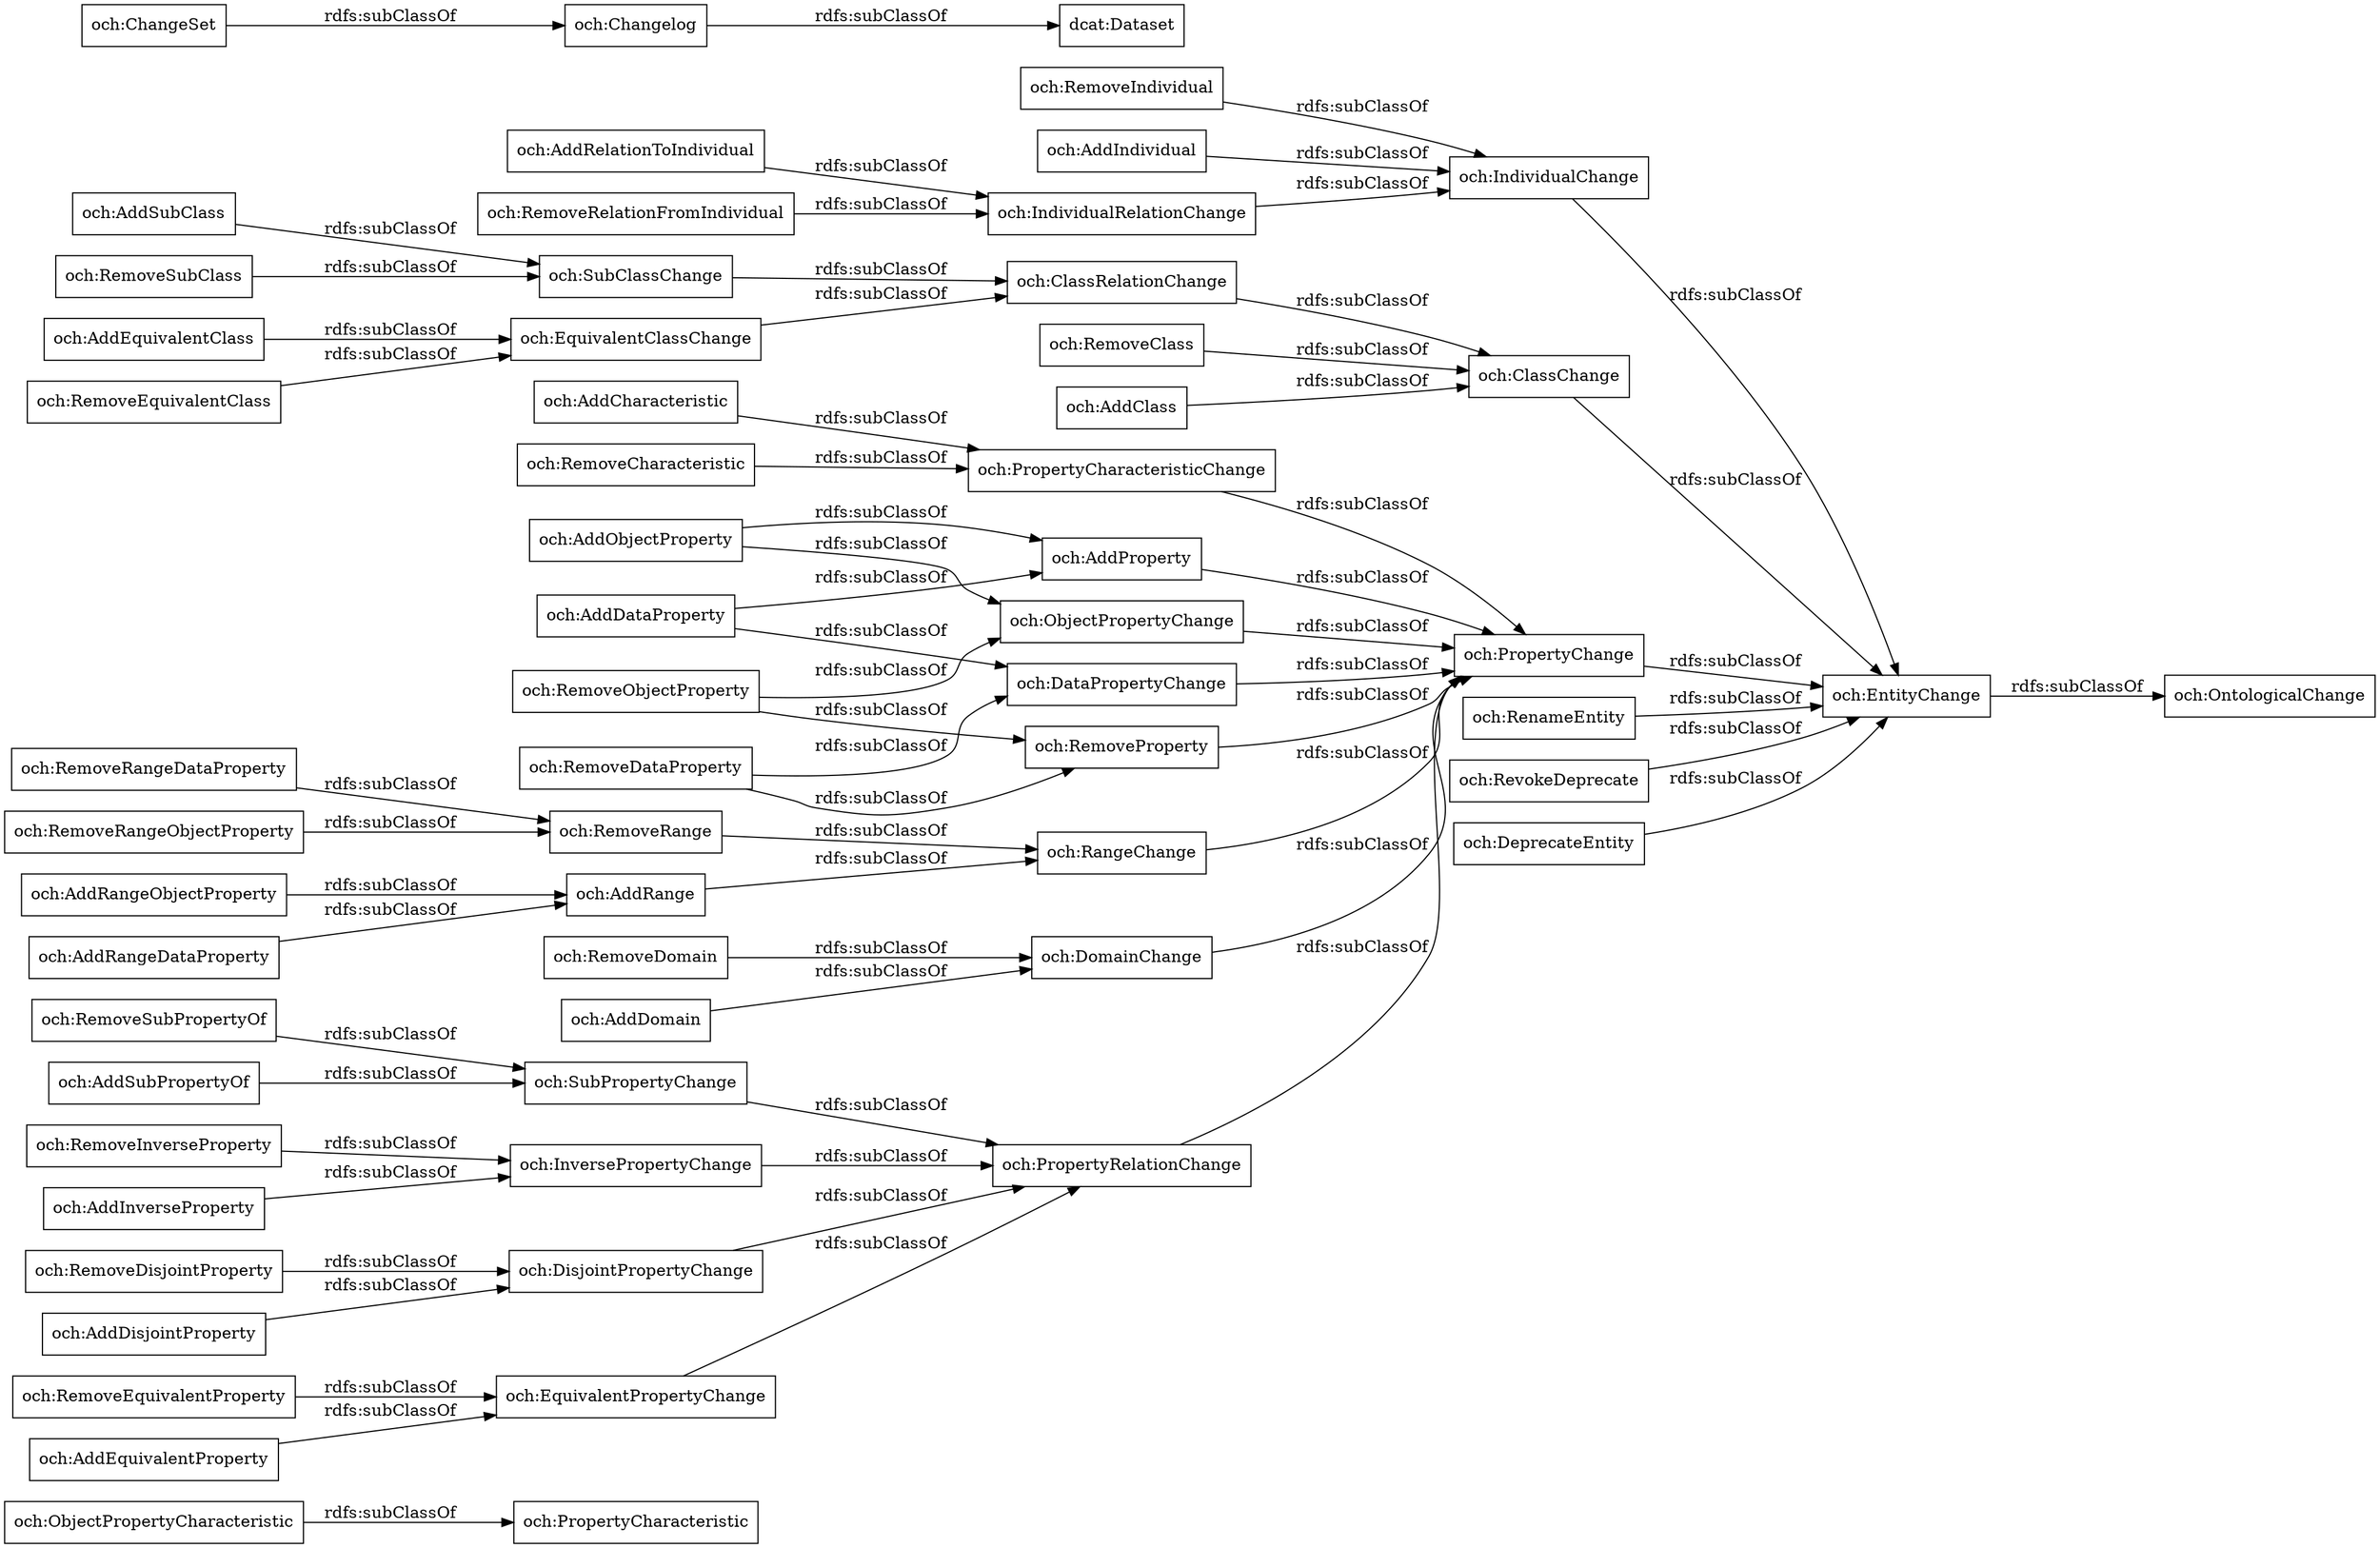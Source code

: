 digraph ar2dtool_diagram { 
rankdir=LR;
size="1000"
node [shape = rectangle, color="black"]; "och:PropertyCharacteristic" "och:RemoveObjectProperty" "och:RemoveCharacteristic" "och:RemoveIndividual" "och:AddIndividual" "och:RemoveEquivalentProperty" "och:DisjointPropertyChange" "och:PropertyRelationChange" "och:AddRelationToIndividual" "och:IndividualChange" "och:PropertyCharacteristicChange" "och:DataPropertyChange" "och:ClassChange" "och:RangeChange" "och:RemoveClass" "och:AddSubClass" "och:AddClass" "och:RemoveDataProperty" "och:RenameEntity" "och:PropertyChange" "och:EquivalentPropertyChange" "och:ObjectPropertyChange" "och:RevokeDeprecate" "och:EntityChange" "och:SubClassChange" "och:RemoveDisjointProperty" "och:AddRangeObjectProperty" "och:AddProperty" "och:ChangeSet" "och:AddEquivalentClass" "och:AddCharacteristic" "och:RemoveInverseProperty" "och:RemoveEquivalentClass" "och:RemoveDomain" "och:AddDisjointProperty" "och:Changelog" "och:RemoveSubClass" "och:AddInverseProperty" "och:DeprecateEntity" "och:RemoveRelationFromIndividual" "och:AddEquivalentProperty" "och:SubPropertyChange" "och:RemoveProperty" "och:ClassRelationChange" "och:AddDataProperty" "och:DomainChange" "och:EquivalentClassChange" "och:IndividualRelationChange" "och:AddObjectProperty" "och:RemoveRange" "dcat:Dataset" "och:RemoveSubPropertyOf" "och:AddDomain" "och:AddSubPropertyOf" "och:AddRange" "och:InversePropertyChange" "och:OntologicalChange" "och:AddRangeDataProperty" "och:ObjectPropertyCharacteristic" "och:RemoveRangeDataProperty" "och:RemoveRangeObjectProperty" ; /*classes style*/
	"och:RemoveDomain" -> "och:DomainChange" [ label = "rdfs:subClassOf" ];
	"och:PropertyChange" -> "och:EntityChange" [ label = "rdfs:subClassOf" ];
	"och:RemoveRangeObjectProperty" -> "och:RemoveRange" [ label = "rdfs:subClassOf" ];
	"och:Changelog" -> "dcat:Dataset" [ label = "rdfs:subClassOf" ];
	"och:PropertyRelationChange" -> "och:PropertyChange" [ label = "rdfs:subClassOf" ];
	"och:AddCharacteristic" -> "och:PropertyCharacteristicChange" [ label = "rdfs:subClassOf" ];
	"och:RemoveClass" -> "och:ClassChange" [ label = "rdfs:subClassOf" ];
	"och:SubClassChange" -> "och:ClassRelationChange" [ label = "rdfs:subClassOf" ];
	"och:RemoveDataProperty" -> "och:DataPropertyChange" [ label = "rdfs:subClassOf" ];
	"och:RemoveDataProperty" -> "och:RemoveProperty" [ label = "rdfs:subClassOf" ];
	"och:RemoveDisjointProperty" -> "och:DisjointPropertyChange" [ label = "rdfs:subClassOf" ];
	"och:AddRangeObjectProperty" -> "och:AddRange" [ label = "rdfs:subClassOf" ];
	"och:ChangeSet" -> "och:Changelog" [ label = "rdfs:subClassOf" ];
	"och:AddObjectProperty" -> "och:AddProperty" [ label = "rdfs:subClassOf" ];
	"och:AddObjectProperty" -> "och:ObjectPropertyChange" [ label = "rdfs:subClassOf" ];
	"och:AddIndividual" -> "och:IndividualChange" [ label = "rdfs:subClassOf" ];
	"och:AddRangeDataProperty" -> "och:AddRange" [ label = "rdfs:subClassOf" ];
	"och:AddInverseProperty" -> "och:InversePropertyChange" [ label = "rdfs:subClassOf" ];
	"och:IndividualRelationChange" -> "och:IndividualChange" [ label = "rdfs:subClassOf" ];
	"och:DisjointPropertyChange" -> "och:PropertyRelationChange" [ label = "rdfs:subClassOf" ];
	"och:AddClass" -> "och:ClassChange" [ label = "rdfs:subClassOf" ];
	"och:RemoveInverseProperty" -> "och:InversePropertyChange" [ label = "rdfs:subClassOf" ];
	"och:EntityChange" -> "och:OntologicalChange" [ label = "rdfs:subClassOf" ];
	"och:AddDataProperty" -> "och:AddProperty" [ label = "rdfs:subClassOf" ];
	"och:AddDataProperty" -> "och:DataPropertyChange" [ label = "rdfs:subClassOf" ];
	"och:RemoveEquivalentClass" -> "och:EquivalentClassChange" [ label = "rdfs:subClassOf" ];
	"och:AddDisjointProperty" -> "och:DisjointPropertyChange" [ label = "rdfs:subClassOf" ];
	"och:RemoveRange" -> "och:RangeChange" [ label = "rdfs:subClassOf" ];
	"och:AddEquivalentProperty" -> "och:EquivalentPropertyChange" [ label = "rdfs:subClassOf" ];
	"och:RemoveIndividual" -> "och:IndividualChange" [ label = "rdfs:subClassOf" ];
	"och:RemoveProperty" -> "och:PropertyChange" [ label = "rdfs:subClassOf" ];
	"och:AddEquivalentClass" -> "och:EquivalentClassChange" [ label = "rdfs:subClassOf" ];
	"och:DeprecateEntity" -> "och:EntityChange" [ label = "rdfs:subClassOf" ];
	"och:DataPropertyChange" -> "och:PropertyChange" [ label = "rdfs:subClassOf" ];
	"och:RemoveSubClass" -> "och:SubClassChange" [ label = "rdfs:subClassOf" ];
	"och:RemoveEquivalentProperty" -> "och:EquivalentPropertyChange" [ label = "rdfs:subClassOf" ];
	"och:SubPropertyChange" -> "och:PropertyRelationChange" [ label = "rdfs:subClassOf" ];
	"och:RenameEntity" -> "och:EntityChange" [ label = "rdfs:subClassOf" ];
	"och:ObjectPropertyCharacteristic" -> "och:PropertyCharacteristic" [ label = "rdfs:subClassOf" ];
	"och:PropertyCharacteristicChange" -> "och:PropertyChange" [ label = "rdfs:subClassOf" ];
	"och:RemoveRangeDataProperty" -> "och:RemoveRange" [ label = "rdfs:subClassOf" ];
	"och:RevokeDeprecate" -> "och:EntityChange" [ label = "rdfs:subClassOf" ];
	"och:DomainChange" -> "och:PropertyChange" [ label = "rdfs:subClassOf" ];
	"och:RemoveObjectProperty" -> "och:ObjectPropertyChange" [ label = "rdfs:subClassOf" ];
	"och:RemoveObjectProperty" -> "och:RemoveProperty" [ label = "rdfs:subClassOf" ];
	"och:AddSubPropertyOf" -> "och:SubPropertyChange" [ label = "rdfs:subClassOf" ];
	"och:AddProperty" -> "och:PropertyChange" [ label = "rdfs:subClassOf" ];
	"och:EquivalentPropertyChange" -> "och:PropertyRelationChange" [ label = "rdfs:subClassOf" ];
	"och:ClassRelationChange" -> "och:ClassChange" [ label = "rdfs:subClassOf" ];
	"och:ClassChange" -> "och:EntityChange" [ label = "rdfs:subClassOf" ];
	"och:AddRange" -> "och:RangeChange" [ label = "rdfs:subClassOf" ];
	"och:AddSubClass" -> "och:SubClassChange" [ label = "rdfs:subClassOf" ];
	"och:AddDomain" -> "och:DomainChange" [ label = "rdfs:subClassOf" ];
	"och:IndividualChange" -> "och:EntityChange" [ label = "rdfs:subClassOf" ];
	"och:RemoveSubPropertyOf" -> "och:SubPropertyChange" [ label = "rdfs:subClassOf" ];
	"och:AddRelationToIndividual" -> "och:IndividualRelationChange" [ label = "rdfs:subClassOf" ];
	"och:RangeChange" -> "och:PropertyChange" [ label = "rdfs:subClassOf" ];
	"och:RemoveRelationFromIndividual" -> "och:IndividualRelationChange" [ label = "rdfs:subClassOf" ];
	"och:InversePropertyChange" -> "och:PropertyRelationChange" [ label = "rdfs:subClassOf" ];
	"och:ObjectPropertyChange" -> "och:PropertyChange" [ label = "rdfs:subClassOf" ];
	"och:RemoveCharacteristic" -> "och:PropertyCharacteristicChange" [ label = "rdfs:subClassOf" ];
	"och:EquivalentClassChange" -> "och:ClassRelationChange" [ label = "rdfs:subClassOf" ];

}
